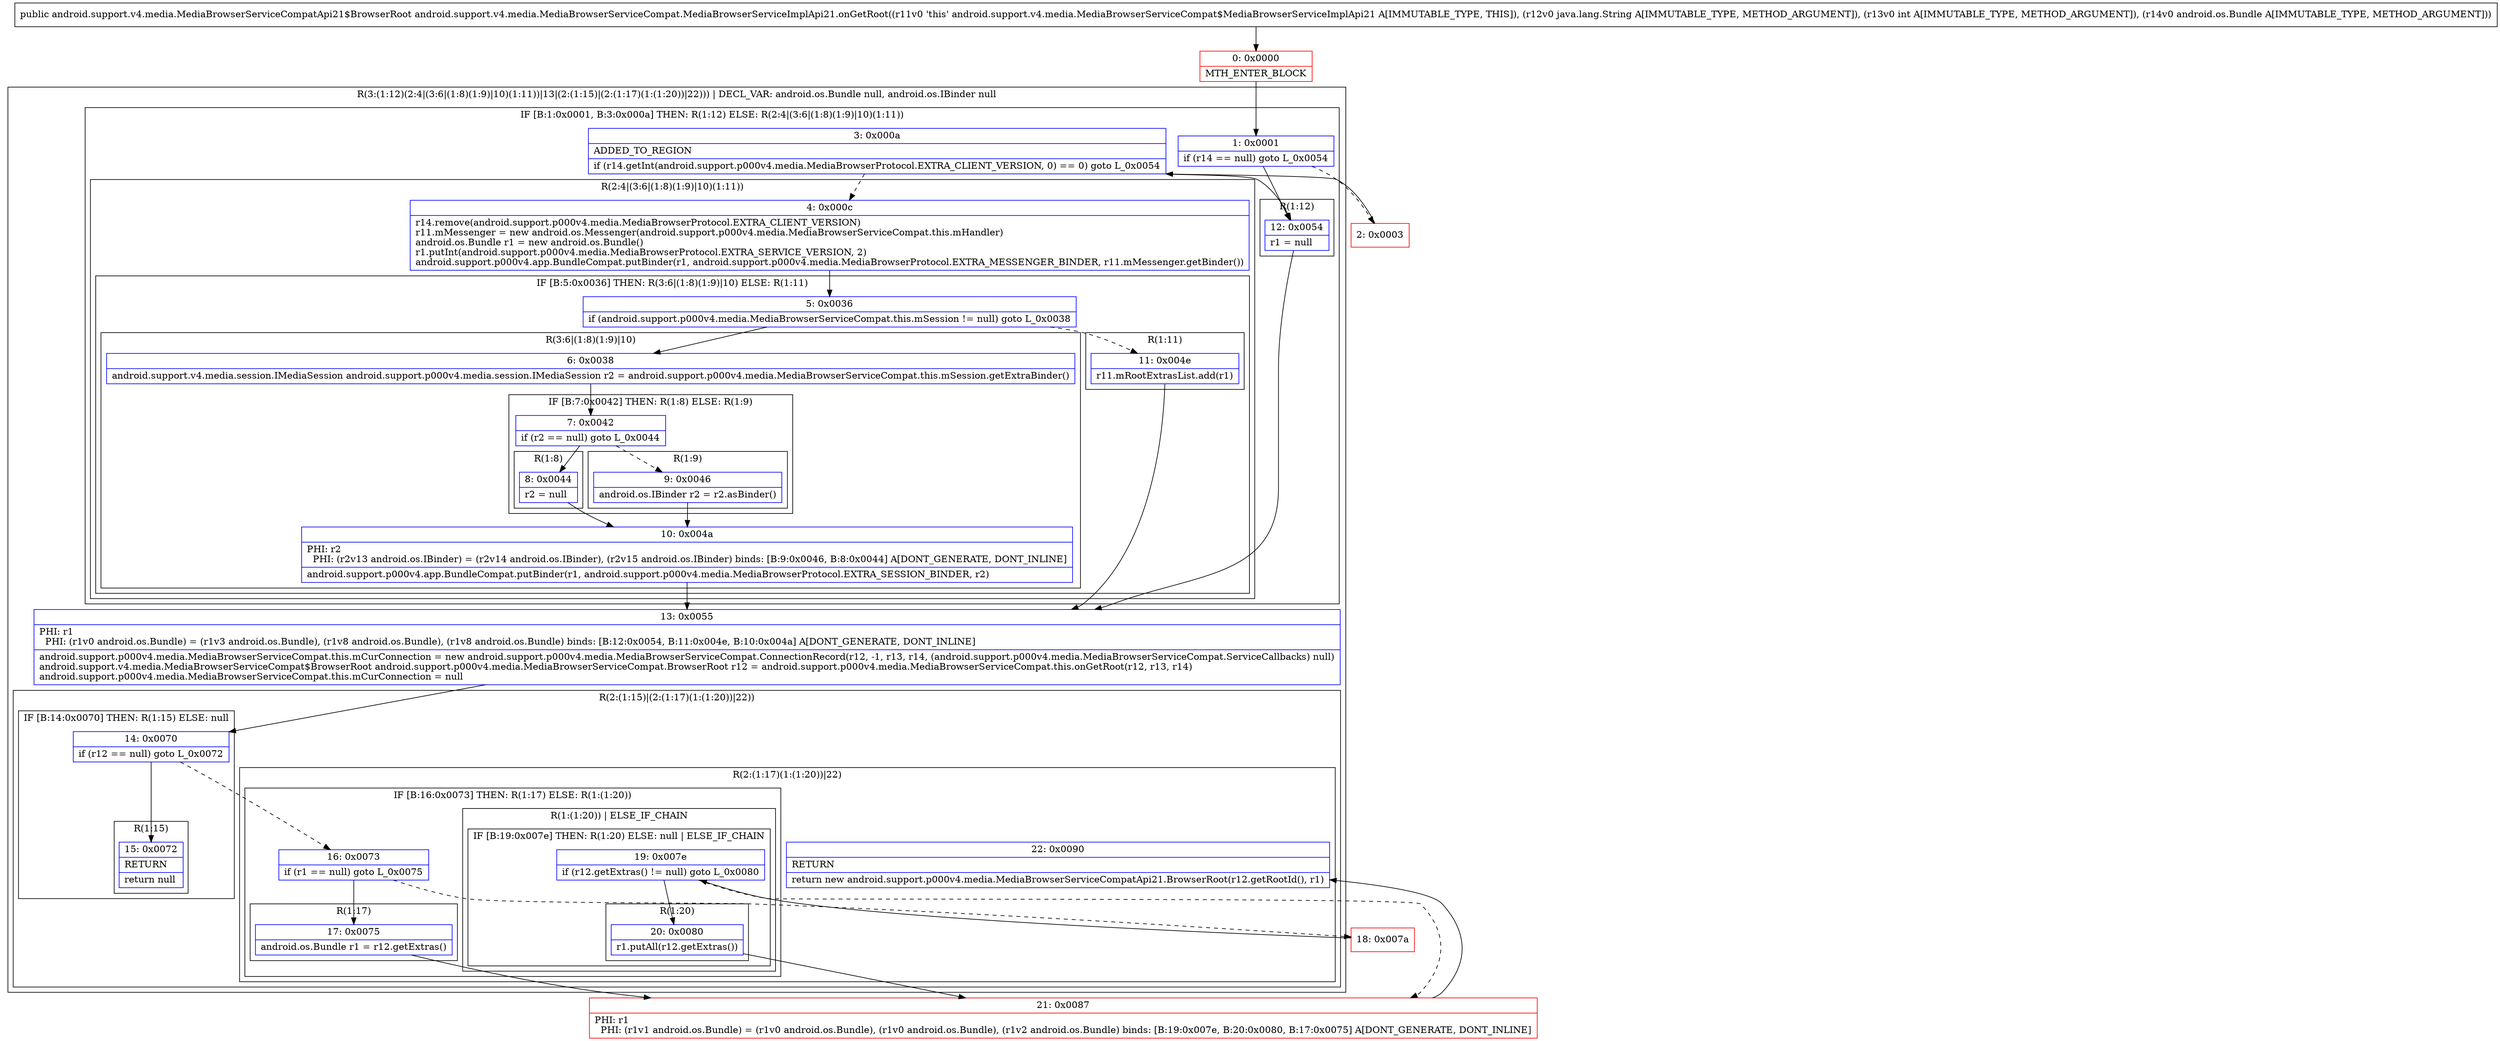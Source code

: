 digraph "CFG forandroid.support.v4.media.MediaBrowserServiceCompat.MediaBrowserServiceImplApi21.onGetRoot(Ljava\/lang\/String;ILandroid\/os\/Bundle;)Landroid\/support\/v4\/media\/MediaBrowserServiceCompatApi21$BrowserRoot;" {
subgraph cluster_Region_283754225 {
label = "R(3:(1:12)(2:4|(3:6|(1:8)(1:9)|10)(1:11))|13|(2:(1:15)|(2:(1:17)(1:(1:20))|22))) | DECL_VAR: android.os.Bundle null, android.os.IBinder null\l";
node [shape=record,color=blue];
subgraph cluster_IfRegion_2053121938 {
label = "IF [B:1:0x0001, B:3:0x000a] THEN: R(1:12) ELSE: R(2:4|(3:6|(1:8)(1:9)|10)(1:11))";
node [shape=record,color=blue];
Node_1 [shape=record,label="{1\:\ 0x0001|if (r14 == null) goto L_0x0054\l}"];
Node_3 [shape=record,label="{3\:\ 0x000a|ADDED_TO_REGION\l|if (r14.getInt(android.support.p000v4.media.MediaBrowserProtocol.EXTRA_CLIENT_VERSION, 0) == 0) goto L_0x0054\l}"];
subgraph cluster_Region_409832979 {
label = "R(1:12)";
node [shape=record,color=blue];
Node_12 [shape=record,label="{12\:\ 0x0054|r1 = null\l}"];
}
subgraph cluster_Region_1241417046 {
label = "R(2:4|(3:6|(1:8)(1:9)|10)(1:11))";
node [shape=record,color=blue];
Node_4 [shape=record,label="{4\:\ 0x000c|r14.remove(android.support.p000v4.media.MediaBrowserProtocol.EXTRA_CLIENT_VERSION)\lr11.mMessenger = new android.os.Messenger(android.support.p000v4.media.MediaBrowserServiceCompat.this.mHandler)\landroid.os.Bundle r1 = new android.os.Bundle()\lr1.putInt(android.support.p000v4.media.MediaBrowserProtocol.EXTRA_SERVICE_VERSION, 2)\landroid.support.p000v4.app.BundleCompat.putBinder(r1, android.support.p000v4.media.MediaBrowserProtocol.EXTRA_MESSENGER_BINDER, r11.mMessenger.getBinder())\l}"];
subgraph cluster_IfRegion_1185870627 {
label = "IF [B:5:0x0036] THEN: R(3:6|(1:8)(1:9)|10) ELSE: R(1:11)";
node [shape=record,color=blue];
Node_5 [shape=record,label="{5\:\ 0x0036|if (android.support.p000v4.media.MediaBrowserServiceCompat.this.mSession != null) goto L_0x0038\l}"];
subgraph cluster_Region_1848140321 {
label = "R(3:6|(1:8)(1:9)|10)";
node [shape=record,color=blue];
Node_6 [shape=record,label="{6\:\ 0x0038|android.support.v4.media.session.IMediaSession android.support.p000v4.media.session.IMediaSession r2 = android.support.p000v4.media.MediaBrowserServiceCompat.this.mSession.getExtraBinder()\l}"];
subgraph cluster_IfRegion_327829929 {
label = "IF [B:7:0x0042] THEN: R(1:8) ELSE: R(1:9)";
node [shape=record,color=blue];
Node_7 [shape=record,label="{7\:\ 0x0042|if (r2 == null) goto L_0x0044\l}"];
subgraph cluster_Region_1471760696 {
label = "R(1:8)";
node [shape=record,color=blue];
Node_8 [shape=record,label="{8\:\ 0x0044|r2 = null\l}"];
}
subgraph cluster_Region_485961972 {
label = "R(1:9)";
node [shape=record,color=blue];
Node_9 [shape=record,label="{9\:\ 0x0046|android.os.IBinder r2 = r2.asBinder()\l}"];
}
}
Node_10 [shape=record,label="{10\:\ 0x004a|PHI: r2 \l  PHI: (r2v13 android.os.IBinder) = (r2v14 android.os.IBinder), (r2v15 android.os.IBinder) binds: [B:9:0x0046, B:8:0x0044] A[DONT_GENERATE, DONT_INLINE]\l|android.support.p000v4.app.BundleCompat.putBinder(r1, android.support.p000v4.media.MediaBrowserProtocol.EXTRA_SESSION_BINDER, r2)\l}"];
}
subgraph cluster_Region_612037304 {
label = "R(1:11)";
node [shape=record,color=blue];
Node_11 [shape=record,label="{11\:\ 0x004e|r11.mRootExtrasList.add(r1)\l}"];
}
}
}
}
Node_13 [shape=record,label="{13\:\ 0x0055|PHI: r1 \l  PHI: (r1v0 android.os.Bundle) = (r1v3 android.os.Bundle), (r1v8 android.os.Bundle), (r1v8 android.os.Bundle) binds: [B:12:0x0054, B:11:0x004e, B:10:0x004a] A[DONT_GENERATE, DONT_INLINE]\l|android.support.p000v4.media.MediaBrowserServiceCompat.this.mCurConnection = new android.support.p000v4.media.MediaBrowserServiceCompat.ConnectionRecord(r12, \-1, r13, r14, (android.support.p000v4.media.MediaBrowserServiceCompat.ServiceCallbacks) null)\landroid.support.v4.media.MediaBrowserServiceCompat$BrowserRoot android.support.p000v4.media.MediaBrowserServiceCompat.BrowserRoot r12 = android.support.p000v4.media.MediaBrowserServiceCompat.this.onGetRoot(r12, r13, r14)\landroid.support.p000v4.media.MediaBrowserServiceCompat.this.mCurConnection = null\l}"];
subgraph cluster_Region_205417970 {
label = "R(2:(1:15)|(2:(1:17)(1:(1:20))|22))";
node [shape=record,color=blue];
subgraph cluster_IfRegion_1006589278 {
label = "IF [B:14:0x0070] THEN: R(1:15) ELSE: null";
node [shape=record,color=blue];
Node_14 [shape=record,label="{14\:\ 0x0070|if (r12 == null) goto L_0x0072\l}"];
subgraph cluster_Region_2006550352 {
label = "R(1:15)";
node [shape=record,color=blue];
Node_15 [shape=record,label="{15\:\ 0x0072|RETURN\l|return null\l}"];
}
}
subgraph cluster_Region_792495933 {
label = "R(2:(1:17)(1:(1:20))|22)";
node [shape=record,color=blue];
subgraph cluster_IfRegion_1184843115 {
label = "IF [B:16:0x0073] THEN: R(1:17) ELSE: R(1:(1:20))";
node [shape=record,color=blue];
Node_16 [shape=record,label="{16\:\ 0x0073|if (r1 == null) goto L_0x0075\l}"];
subgraph cluster_Region_1486779510 {
label = "R(1:17)";
node [shape=record,color=blue];
Node_17 [shape=record,label="{17\:\ 0x0075|android.os.Bundle r1 = r12.getExtras()\l}"];
}
subgraph cluster_Region_889421874 {
label = "R(1:(1:20)) | ELSE_IF_CHAIN\l";
node [shape=record,color=blue];
subgraph cluster_IfRegion_1326860580 {
label = "IF [B:19:0x007e] THEN: R(1:20) ELSE: null | ELSE_IF_CHAIN\l";
node [shape=record,color=blue];
Node_19 [shape=record,label="{19\:\ 0x007e|if (r12.getExtras() != null) goto L_0x0080\l}"];
subgraph cluster_Region_1929355685 {
label = "R(1:20)";
node [shape=record,color=blue];
Node_20 [shape=record,label="{20\:\ 0x0080|r1.putAll(r12.getExtras())\l}"];
}
}
}
}
Node_22 [shape=record,label="{22\:\ 0x0090|RETURN\l|return new android.support.p000v4.media.MediaBrowserServiceCompatApi21.BrowserRoot(r12.getRootId(), r1)\l}"];
}
}
}
Node_0 [shape=record,color=red,label="{0\:\ 0x0000|MTH_ENTER_BLOCK\l}"];
Node_2 [shape=record,color=red,label="{2\:\ 0x0003}"];
Node_18 [shape=record,color=red,label="{18\:\ 0x007a}"];
Node_21 [shape=record,color=red,label="{21\:\ 0x0087|PHI: r1 \l  PHI: (r1v1 android.os.Bundle) = (r1v0 android.os.Bundle), (r1v0 android.os.Bundle), (r1v2 android.os.Bundle) binds: [B:19:0x007e, B:20:0x0080, B:17:0x0075] A[DONT_GENERATE, DONT_INLINE]\l}"];
MethodNode[shape=record,label="{public android.support.v4.media.MediaBrowserServiceCompatApi21$BrowserRoot android.support.v4.media.MediaBrowserServiceCompat.MediaBrowserServiceImplApi21.onGetRoot((r11v0 'this' android.support.v4.media.MediaBrowserServiceCompat$MediaBrowserServiceImplApi21 A[IMMUTABLE_TYPE, THIS]), (r12v0 java.lang.String A[IMMUTABLE_TYPE, METHOD_ARGUMENT]), (r13v0 int A[IMMUTABLE_TYPE, METHOD_ARGUMENT]), (r14v0 android.os.Bundle A[IMMUTABLE_TYPE, METHOD_ARGUMENT])) }"];
MethodNode -> Node_0;
Node_1 -> Node_2[style=dashed];
Node_1 -> Node_12;
Node_3 -> Node_4[style=dashed];
Node_3 -> Node_12;
Node_12 -> Node_13;
Node_4 -> Node_5;
Node_5 -> Node_6;
Node_5 -> Node_11[style=dashed];
Node_6 -> Node_7;
Node_7 -> Node_8;
Node_7 -> Node_9[style=dashed];
Node_8 -> Node_10;
Node_9 -> Node_10;
Node_10 -> Node_13;
Node_11 -> Node_13;
Node_13 -> Node_14;
Node_14 -> Node_15;
Node_14 -> Node_16[style=dashed];
Node_16 -> Node_17;
Node_16 -> Node_18[style=dashed];
Node_17 -> Node_21;
Node_19 -> Node_20;
Node_19 -> Node_21[style=dashed];
Node_20 -> Node_21;
Node_0 -> Node_1;
Node_2 -> Node_3;
Node_18 -> Node_19;
Node_21 -> Node_22;
}


